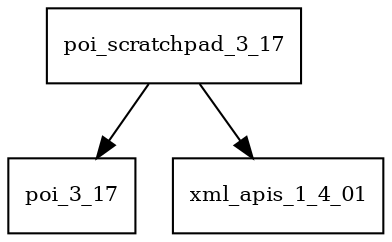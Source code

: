 digraph poi_scratchpad_3_17_dependencies {
  node [shape = box, fontsize=10.0];
  poi_scratchpad_3_17 -> poi_3_17;
  poi_scratchpad_3_17 -> xml_apis_1_4_01;
}
